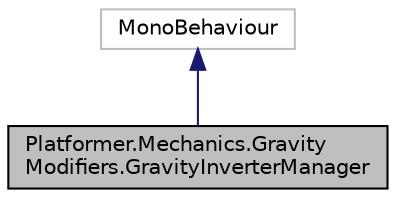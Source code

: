 digraph "Platformer.Mechanics.GravityModifiers.GravityInverterManager"
{
 // LATEX_PDF_SIZE
  edge [fontname="Helvetica",fontsize="10",labelfontname="Helvetica",labelfontsize="10"];
  node [fontname="Helvetica",fontsize="10",shape=record];
  Node1 [label="Platformer.Mechanics.Gravity\lModifiers.GravityInverterManager",height=0.2,width=0.4,color="black", fillcolor="grey75", style="filled", fontcolor="black",tooltip="Class wich modifies gravity of the KinematicObjects"];
  Node2 -> Node1 [dir="back",color="midnightblue",fontsize="10",style="solid",fontname="Helvetica"];
  Node2 [label="MonoBehaviour",height=0.2,width=0.4,color="grey75", fillcolor="white", style="filled",tooltip=" "];
}
